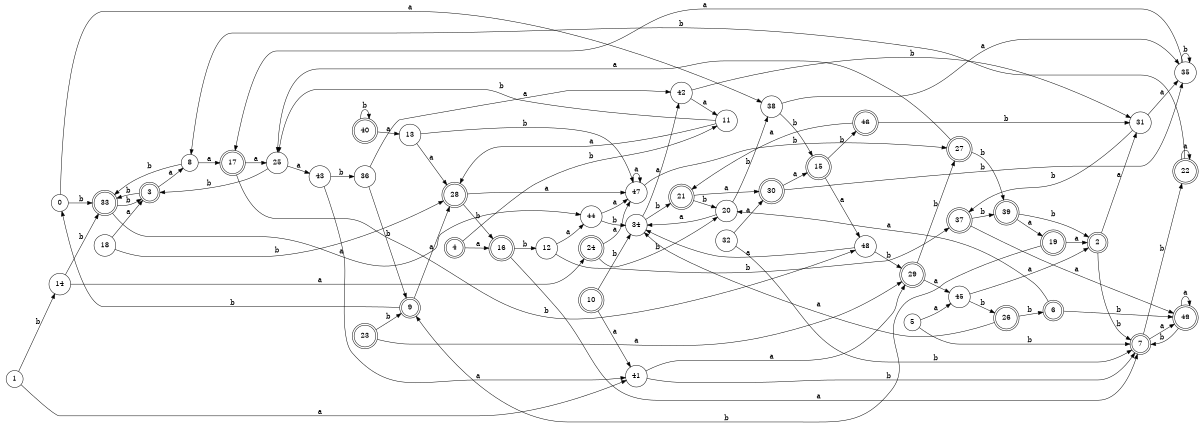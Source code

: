 digraph n40_4 {
__start0 [label="" shape="none"];

rankdir=LR;
size="8,5";

s0 [style="filled", color="black", fillcolor="white" shape="circle", label="0"];
s1 [style="filled", color="black", fillcolor="white" shape="circle", label="1"];
s2 [style="rounded,filled", color="black", fillcolor="white" shape="doublecircle", label="2"];
s3 [style="rounded,filled", color="black", fillcolor="white" shape="doublecircle", label="3"];
s4 [style="rounded,filled", color="black", fillcolor="white" shape="doublecircle", label="4"];
s5 [style="filled", color="black", fillcolor="white" shape="circle", label="5"];
s6 [style="rounded,filled", color="black", fillcolor="white" shape="doublecircle", label="6"];
s7 [style="rounded,filled", color="black", fillcolor="white" shape="doublecircle", label="7"];
s8 [style="filled", color="black", fillcolor="white" shape="circle", label="8"];
s9 [style="rounded,filled", color="black", fillcolor="white" shape="doublecircle", label="9"];
s10 [style="rounded,filled", color="black", fillcolor="white" shape="doublecircle", label="10"];
s11 [style="filled", color="black", fillcolor="white" shape="circle", label="11"];
s12 [style="filled", color="black", fillcolor="white" shape="circle", label="12"];
s13 [style="filled", color="black", fillcolor="white" shape="circle", label="13"];
s14 [style="filled", color="black", fillcolor="white" shape="circle", label="14"];
s15 [style="rounded,filled", color="black", fillcolor="white" shape="doublecircle", label="15"];
s16 [style="rounded,filled", color="black", fillcolor="white" shape="doublecircle", label="16"];
s17 [style="rounded,filled", color="black", fillcolor="white" shape="doublecircle", label="17"];
s18 [style="filled", color="black", fillcolor="white" shape="circle", label="18"];
s19 [style="rounded,filled", color="black", fillcolor="white" shape="doublecircle", label="19"];
s20 [style="filled", color="black", fillcolor="white" shape="circle", label="20"];
s21 [style="rounded,filled", color="black", fillcolor="white" shape="doublecircle", label="21"];
s22 [style="rounded,filled", color="black", fillcolor="white" shape="doublecircle", label="22"];
s23 [style="rounded,filled", color="black", fillcolor="white" shape="doublecircle", label="23"];
s24 [style="rounded,filled", color="black", fillcolor="white" shape="doublecircle", label="24"];
s25 [style="filled", color="black", fillcolor="white" shape="circle", label="25"];
s26 [style="rounded,filled", color="black", fillcolor="white" shape="doublecircle", label="26"];
s27 [style="rounded,filled", color="black", fillcolor="white" shape="doublecircle", label="27"];
s28 [style="rounded,filled", color="black", fillcolor="white" shape="doublecircle", label="28"];
s29 [style="rounded,filled", color="black", fillcolor="white" shape="doublecircle", label="29"];
s30 [style="rounded,filled", color="black", fillcolor="white" shape="doublecircle", label="30"];
s31 [style="filled", color="black", fillcolor="white" shape="circle", label="31"];
s32 [style="filled", color="black", fillcolor="white" shape="circle", label="32"];
s33 [style="rounded,filled", color="black", fillcolor="white" shape="doublecircle", label="33"];
s34 [style="filled", color="black", fillcolor="white" shape="circle", label="34"];
s35 [style="filled", color="black", fillcolor="white" shape="circle", label="35"];
s36 [style="filled", color="black", fillcolor="white" shape="circle", label="36"];
s37 [style="rounded,filled", color="black", fillcolor="white" shape="doublecircle", label="37"];
s38 [style="filled", color="black", fillcolor="white" shape="circle", label="38"];
s39 [style="rounded,filled", color="black", fillcolor="white" shape="doublecircle", label="39"];
s40 [style="rounded,filled", color="black", fillcolor="white" shape="doublecircle", label="40"];
s41 [style="filled", color="black", fillcolor="white" shape="circle", label="41"];
s42 [style="filled", color="black", fillcolor="white" shape="circle", label="42"];
s43 [style="filled", color="black", fillcolor="white" shape="circle", label="43"];
s44 [style="filled", color="black", fillcolor="white" shape="circle", label="44"];
s45 [style="filled", color="black", fillcolor="white" shape="circle", label="45"];
s46 [style="rounded,filled", color="black", fillcolor="white" shape="doublecircle", label="46"];
s47 [style="filled", color="black", fillcolor="white" shape="circle", label="47"];
s48 [style="filled", color="black", fillcolor="white" shape="circle", label="48"];
s49 [style="rounded,filled", color="black", fillcolor="white" shape="doublecircle", label="49"];
s0 -> s38 [label="a"];
s0 -> s33 [label="b"];
s1 -> s41 [label="a"];
s1 -> s14 [label="b"];
s2 -> s31 [label="a"];
s2 -> s7 [label="b"];
s3 -> s8 [label="a"];
s3 -> s33 [label="b"];
s4 -> s16 [label="a"];
s4 -> s11 [label="b"];
s5 -> s45 [label="a"];
s5 -> s7 [label="b"];
s6 -> s20 [label="a"];
s6 -> s49 [label="b"];
s7 -> s49 [label="a"];
s7 -> s22 [label="b"];
s8 -> s17 [label="a"];
s8 -> s33 [label="b"];
s9 -> s28 [label="a"];
s9 -> s0 [label="b"];
s10 -> s41 [label="a"];
s10 -> s34 [label="b"];
s11 -> s28 [label="a"];
s11 -> s25 [label="b"];
s12 -> s44 [label="a"];
s12 -> s37 [label="b"];
s13 -> s28 [label="a"];
s13 -> s47 [label="b"];
s14 -> s24 [label="a"];
s14 -> s33 [label="b"];
s15 -> s48 [label="a"];
s15 -> s46 [label="b"];
s16 -> s7 [label="a"];
s16 -> s12 [label="b"];
s17 -> s25 [label="a"];
s17 -> s48 [label="b"];
s18 -> s3 [label="a"];
s18 -> s28 [label="b"];
s19 -> s2 [label="a"];
s19 -> s9 [label="b"];
s20 -> s34 [label="a"];
s20 -> s38 [label="b"];
s21 -> s30 [label="a"];
s21 -> s20 [label="b"];
s22 -> s22 [label="a"];
s22 -> s8 [label="b"];
s23 -> s29 [label="a"];
s23 -> s9 [label="b"];
s24 -> s47 [label="a"];
s24 -> s20 [label="b"];
s25 -> s43 [label="a"];
s25 -> s3 [label="b"];
s26 -> s34 [label="a"];
s26 -> s6 [label="b"];
s27 -> s25 [label="a"];
s27 -> s39 [label="b"];
s28 -> s47 [label="a"];
s28 -> s16 [label="b"];
s29 -> s45 [label="a"];
s29 -> s27 [label="b"];
s30 -> s15 [label="a"];
s30 -> s35 [label="b"];
s31 -> s35 [label="a"];
s31 -> s37 [label="b"];
s32 -> s30 [label="a"];
s32 -> s7 [label="b"];
s33 -> s44 [label="a"];
s33 -> s3 [label="b"];
s34 -> s42 [label="a"];
s34 -> s21 [label="b"];
s35 -> s17 [label="a"];
s35 -> s35 [label="b"];
s36 -> s42 [label="a"];
s36 -> s9 [label="b"];
s37 -> s49 [label="a"];
s37 -> s39 [label="b"];
s38 -> s35 [label="a"];
s38 -> s15 [label="b"];
s39 -> s19 [label="a"];
s39 -> s2 [label="b"];
s40 -> s13 [label="a"];
s40 -> s40 [label="b"];
s41 -> s29 [label="a"];
s41 -> s7 [label="b"];
s42 -> s11 [label="a"];
s42 -> s31 [label="b"];
s43 -> s41 [label="a"];
s43 -> s36 [label="b"];
s44 -> s47 [label="a"];
s44 -> s34 [label="b"];
s45 -> s2 [label="a"];
s45 -> s26 [label="b"];
s46 -> s21 [label="a"];
s46 -> s31 [label="b"];
s47 -> s47 [label="a"];
s47 -> s27 [label="b"];
s48 -> s34 [label="a"];
s48 -> s29 [label="b"];
s49 -> s49 [label="a"];
s49 -> s7 [label="b"];

}
